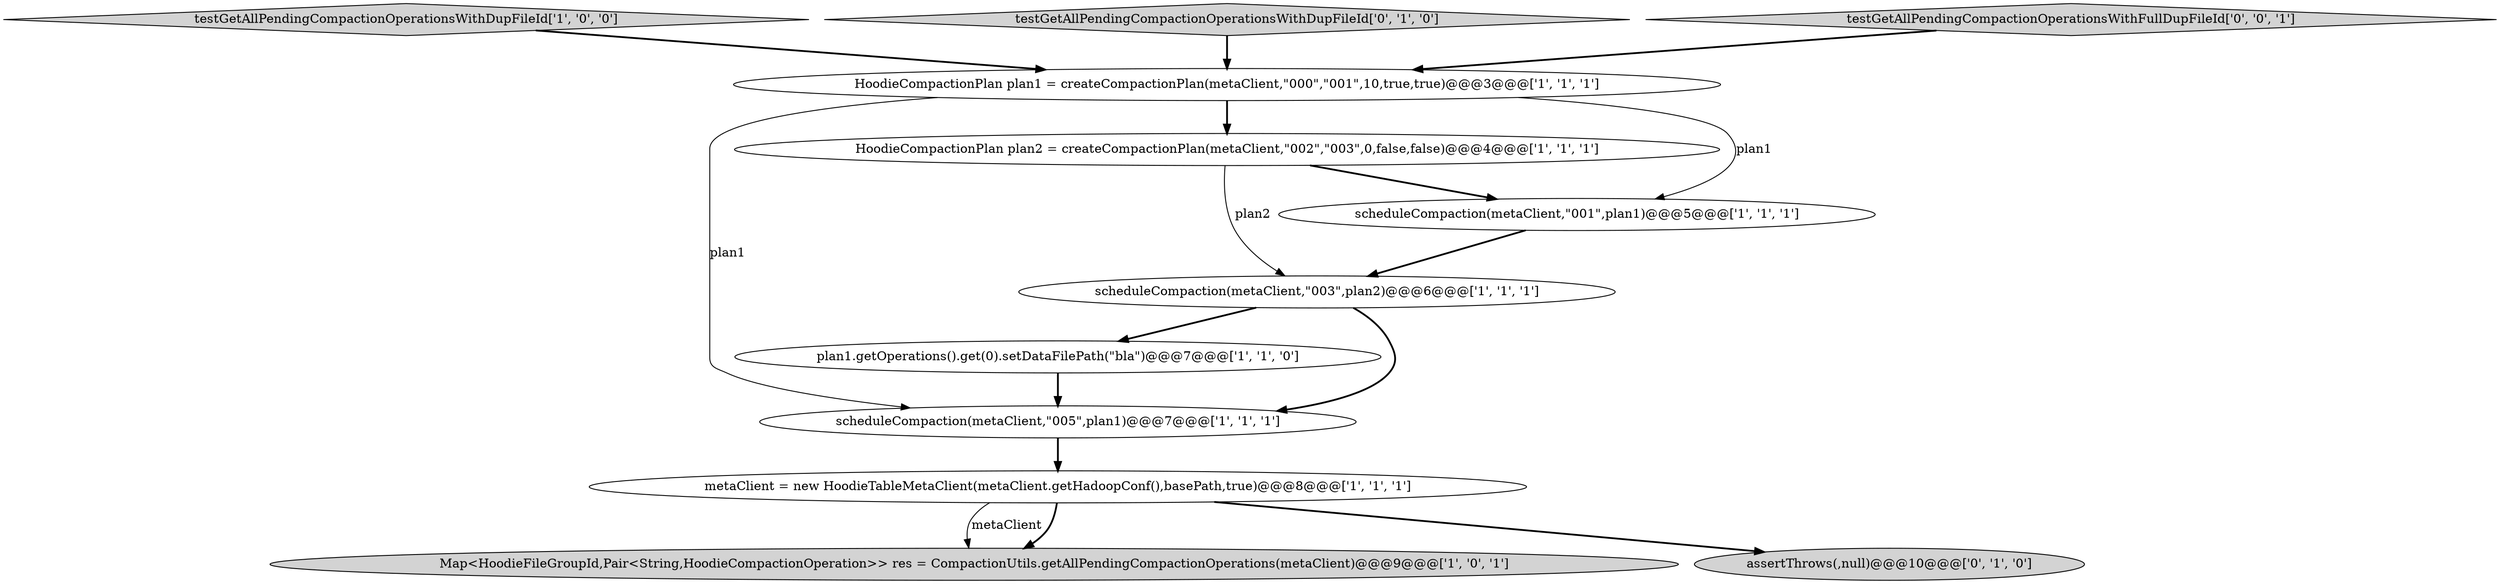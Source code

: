 digraph {
6 [style = filled, label = "scheduleCompaction(metaClient,\"001\",plan1)@@@5@@@['1', '1', '1']", fillcolor = white, shape = ellipse image = "AAA0AAABBB1BBB"];
5 [style = filled, label = "testGetAllPendingCompactionOperationsWithDupFileId['1', '0', '0']", fillcolor = lightgray, shape = diamond image = "AAA0AAABBB1BBB"];
8 [style = filled, label = "scheduleCompaction(metaClient,\"005\",plan1)@@@7@@@['1', '1', '1']", fillcolor = white, shape = ellipse image = "AAA0AAABBB1BBB"];
0 [style = filled, label = "HoodieCompactionPlan plan2 = createCompactionPlan(metaClient,\"002\",\"003\",0,false,false)@@@4@@@['1', '1', '1']", fillcolor = white, shape = ellipse image = "AAA0AAABBB1BBB"];
1 [style = filled, label = "metaClient = new HoodieTableMetaClient(metaClient.getHadoopConf(),basePath,true)@@@8@@@['1', '1', '1']", fillcolor = white, shape = ellipse image = "AAA0AAABBB1BBB"];
9 [style = filled, label = "testGetAllPendingCompactionOperationsWithDupFileId['0', '1', '0']", fillcolor = lightgray, shape = diamond image = "AAA0AAABBB2BBB"];
2 [style = filled, label = "plan1.getOperations().get(0).setDataFilePath(\"bla\")@@@7@@@['1', '1', '0']", fillcolor = white, shape = ellipse image = "AAA0AAABBB1BBB"];
11 [style = filled, label = "testGetAllPendingCompactionOperationsWithFullDupFileId['0', '0', '1']", fillcolor = lightgray, shape = diamond image = "AAA0AAABBB3BBB"];
7 [style = filled, label = "scheduleCompaction(metaClient,\"003\",plan2)@@@6@@@['1', '1', '1']", fillcolor = white, shape = ellipse image = "AAA0AAABBB1BBB"];
3 [style = filled, label = "Map<HoodieFileGroupId,Pair<String,HoodieCompactionOperation>> res = CompactionUtils.getAllPendingCompactionOperations(metaClient)@@@9@@@['1', '0', '1']", fillcolor = lightgray, shape = ellipse image = "AAA0AAABBB1BBB"];
10 [style = filled, label = "assertThrows(,null)@@@10@@@['0', '1', '0']", fillcolor = lightgray, shape = ellipse image = "AAA0AAABBB2BBB"];
4 [style = filled, label = "HoodieCompactionPlan plan1 = createCompactionPlan(metaClient,\"000\",\"001\",10,true,true)@@@3@@@['1', '1', '1']", fillcolor = white, shape = ellipse image = "AAA0AAABBB1BBB"];
0->6 [style = bold, label=""];
4->8 [style = solid, label="plan1"];
8->1 [style = bold, label=""];
1->3 [style = bold, label=""];
5->4 [style = bold, label=""];
11->4 [style = bold, label=""];
0->7 [style = solid, label="plan2"];
6->7 [style = bold, label=""];
7->8 [style = bold, label=""];
1->10 [style = bold, label=""];
9->4 [style = bold, label=""];
1->3 [style = solid, label="metaClient"];
4->0 [style = bold, label=""];
2->8 [style = bold, label=""];
4->6 [style = solid, label="plan1"];
7->2 [style = bold, label=""];
}

